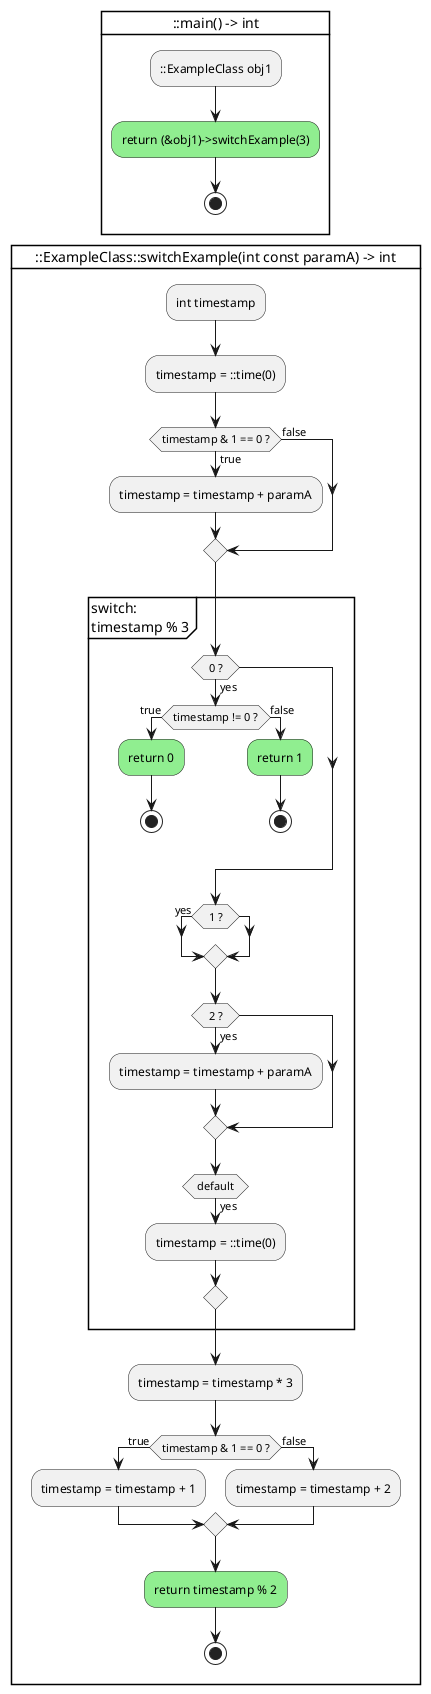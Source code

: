 @startuml

card "::main() -> int" {
    :::ExampleClass obj1;
    #lightgreen:return (&obj1)->switchExample(3);
    stop
    -[hidden]->
}

card "::ExampleClass::switchExample(int const paramA) -> int" {
    :int timestamp;
    :timestamp = ::time(0);
    if (timestamp & 1 == 0 ?) then (true)
        :timestamp = timestamp + paramA;
    else (false)
    endif

partition "switch:\ntimestamp % 3" {
    ' case: 0 fallthrough: True
    if ( 0 ? ) then (yes)
        if (timestamp != 0 ?) then (true)
            #lightgreen:return 0;
            stop
        else (false)
            #lightgreen:return 1;
            stop
        endif
    endif
    ' case: 1 fallthrough: True
    if ( 1 ? ) then (yes)
    endif
    ' case: 2 fallthrough: True
    if ( 2 ? ) then (yes)
        :timestamp = timestamp + paramA;
    endif
    ' case: None fallthrough: True
    if ( default ) then (yes)
        :timestamp = ::time(0);
    else
        -[hidden]->
    endif
}
    :timestamp = timestamp * 3;
    if (timestamp & 1 == 0 ?) then (true)
        :timestamp = timestamp + 1;
    else (false)
        :timestamp = timestamp + 2;
    endif
    #lightgreen:return timestamp % 2;
    stop
    -[hidden]->
}


@enduml
